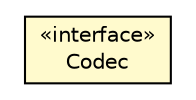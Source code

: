 #!/usr/local/bin/dot
#
# Class diagram 
# Generated by UMLGraph version R5_6-24-gf6e263 (http://www.umlgraph.org/)
#

digraph G {
	edge [fontname="Helvetica",fontsize=10,labelfontname="Helvetica",labelfontsize=10];
	node [fontname="Helvetica",fontsize=10,shape=plaintext];
	nodesep=0.25;
	ranksep=0.5;
	// org.universAAL.middleware.connectors.communication.jgroups.util.Codec
	c157170 [label=<<table title="org.universAAL.middleware.connectors.communication.jgroups.util.Codec" border="0" cellborder="1" cellspacing="0" cellpadding="2" port="p" bgcolor="lemonChiffon" href="./Codec.html">
		<tr><td><table border="0" cellspacing="0" cellpadding="1">
<tr><td align="center" balign="center"> &#171;interface&#187; </td></tr>
<tr><td align="center" balign="center"> Codec </td></tr>
		</table></td></tr>
		</table>>, URL="./Codec.html", fontname="Helvetica", fontcolor="black", fontsize=10.0];
}

